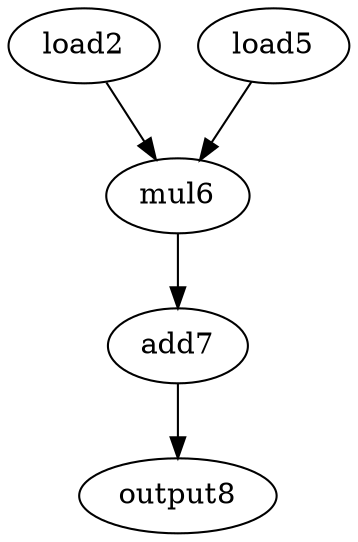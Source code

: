 digraph G {
load2   [opcode=input];
load5   [opcode=input];
mul6    [opcode=mul];
add7    [opcode=add];
output8 [opcode=output];
load2->mul6   [port=0]; 
load5->mul6   [port=1]; 
mul6->add7    [port=0]; 
add7->output8 [port=0];
}
